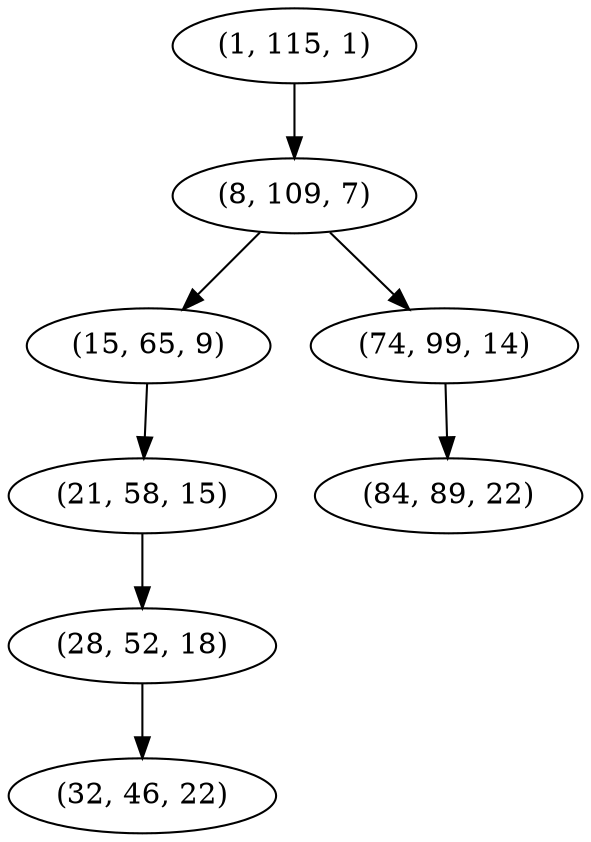digraph tree {
    "(1, 115, 1)";
    "(8, 109, 7)";
    "(15, 65, 9)";
    "(21, 58, 15)";
    "(28, 52, 18)";
    "(32, 46, 22)";
    "(74, 99, 14)";
    "(84, 89, 22)";
    "(1, 115, 1)" -> "(8, 109, 7)";
    "(8, 109, 7)" -> "(15, 65, 9)";
    "(8, 109, 7)" -> "(74, 99, 14)";
    "(15, 65, 9)" -> "(21, 58, 15)";
    "(21, 58, 15)" -> "(28, 52, 18)";
    "(28, 52, 18)" -> "(32, 46, 22)";
    "(74, 99, 14)" -> "(84, 89, 22)";
}
